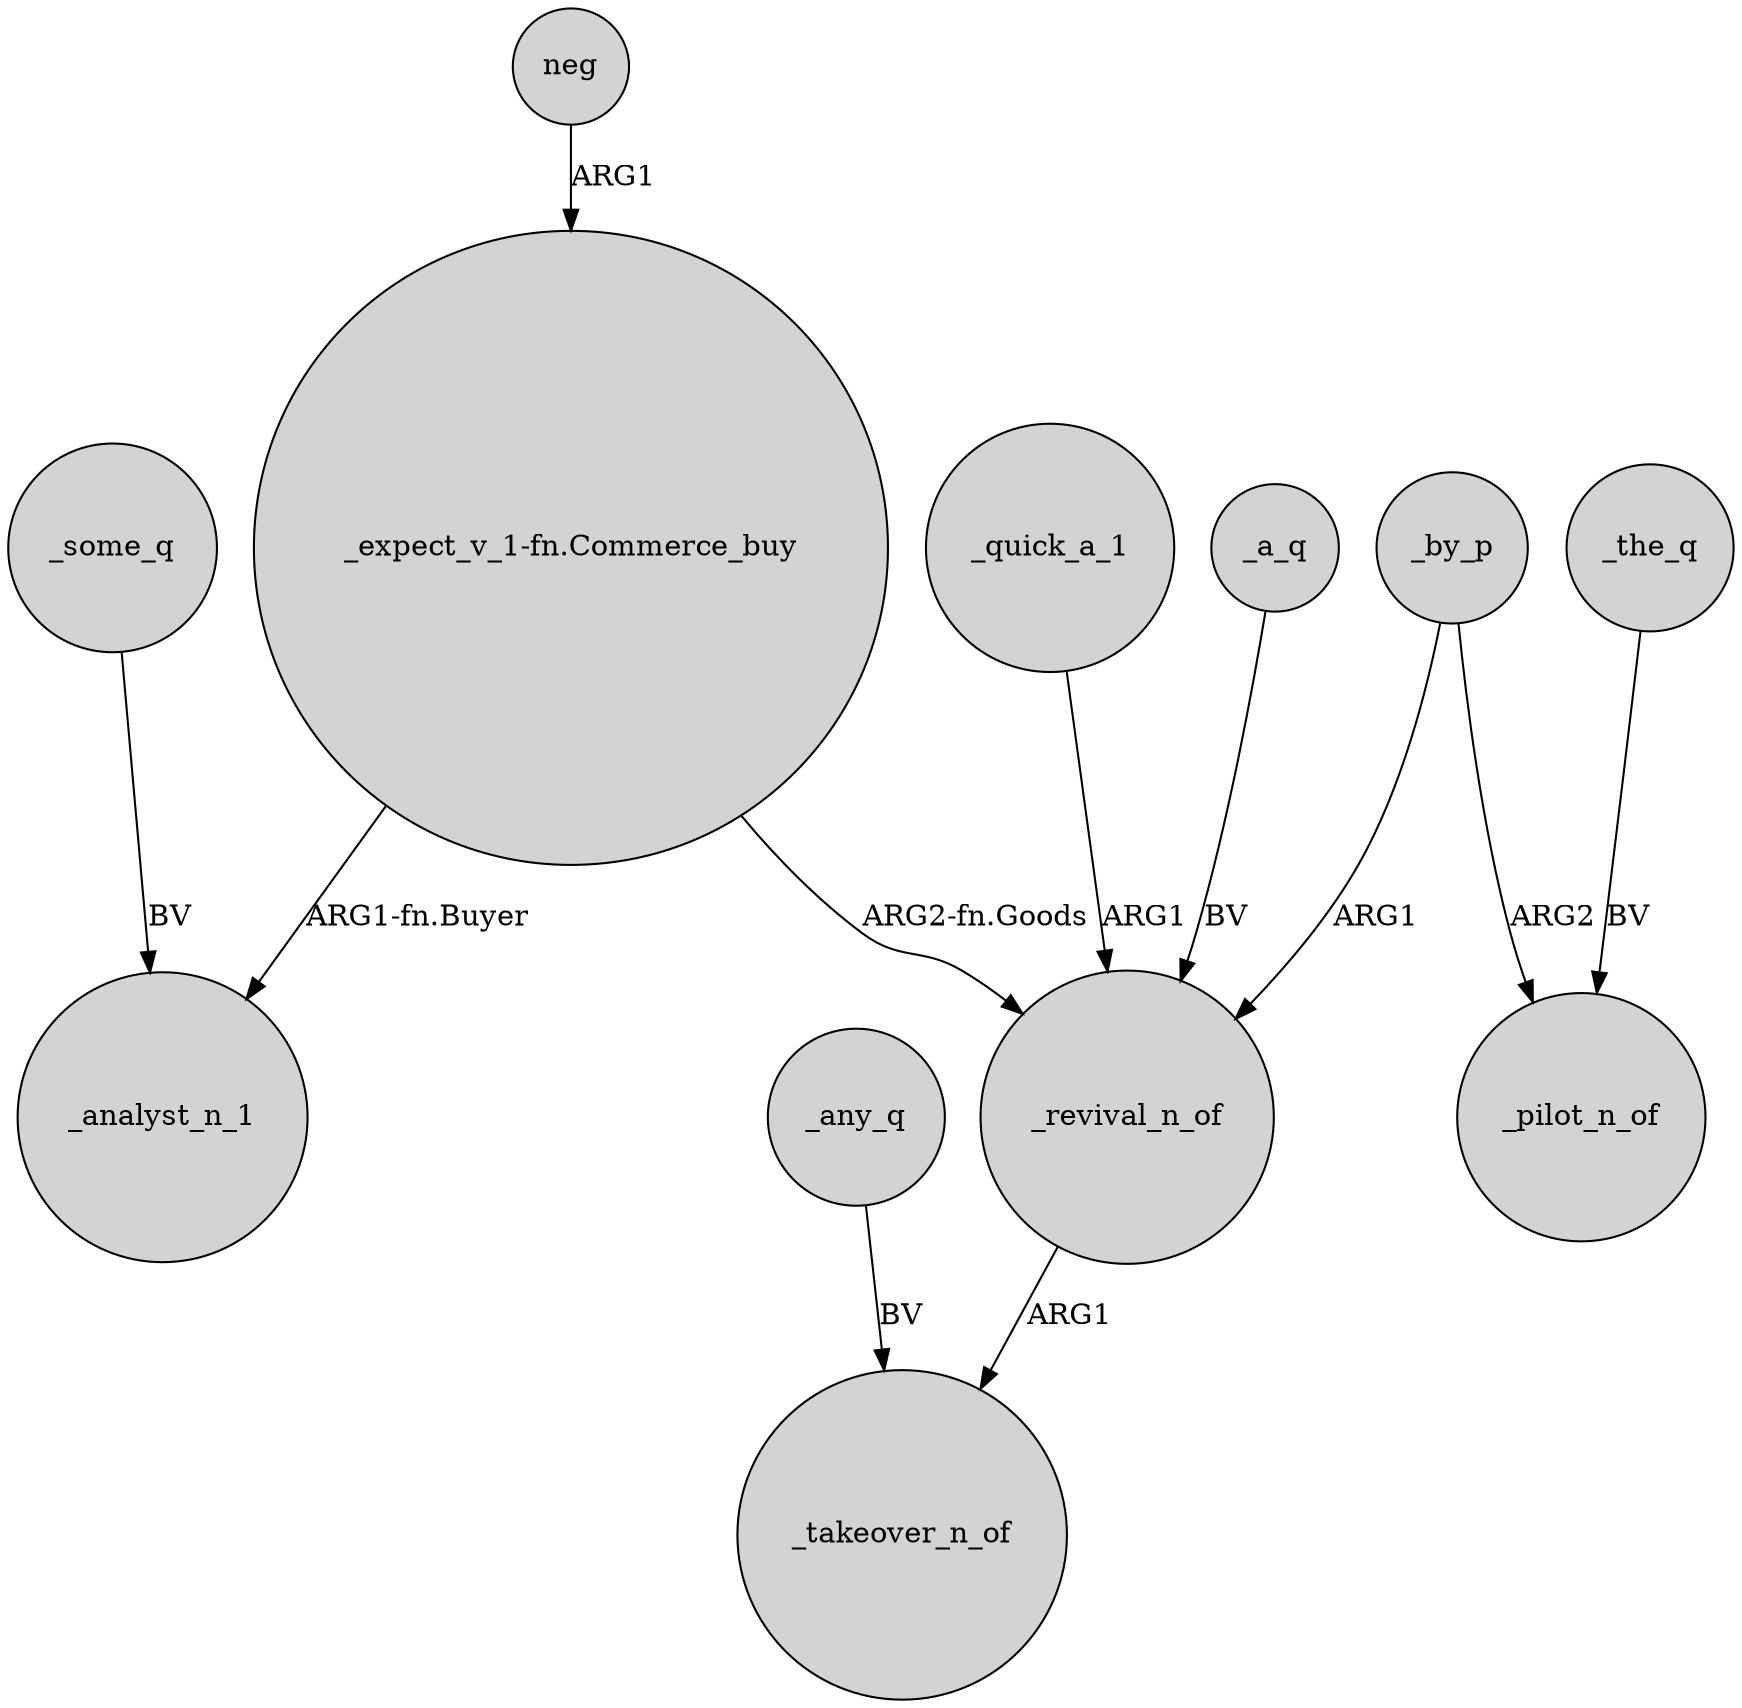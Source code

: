 digraph {
	node [shape=circle style=filled]
	"_expect_v_1-fn.Commerce_buy" -> _analyst_n_1 [label="ARG1-fn.Buyer"]
	_a_q -> _revival_n_of [label=BV]
	neg -> "_expect_v_1-fn.Commerce_buy" [label=ARG1]
	_by_p -> _pilot_n_of [label=ARG2]
	"_expect_v_1-fn.Commerce_buy" -> _revival_n_of [label="ARG2-fn.Goods"]
	_some_q -> _analyst_n_1 [label=BV]
	_revival_n_of -> _takeover_n_of [label=ARG1]
	_quick_a_1 -> _revival_n_of [label=ARG1]
	_any_q -> _takeover_n_of [label=BV]
	_the_q -> _pilot_n_of [label=BV]
	_by_p -> _revival_n_of [label=ARG1]
}

